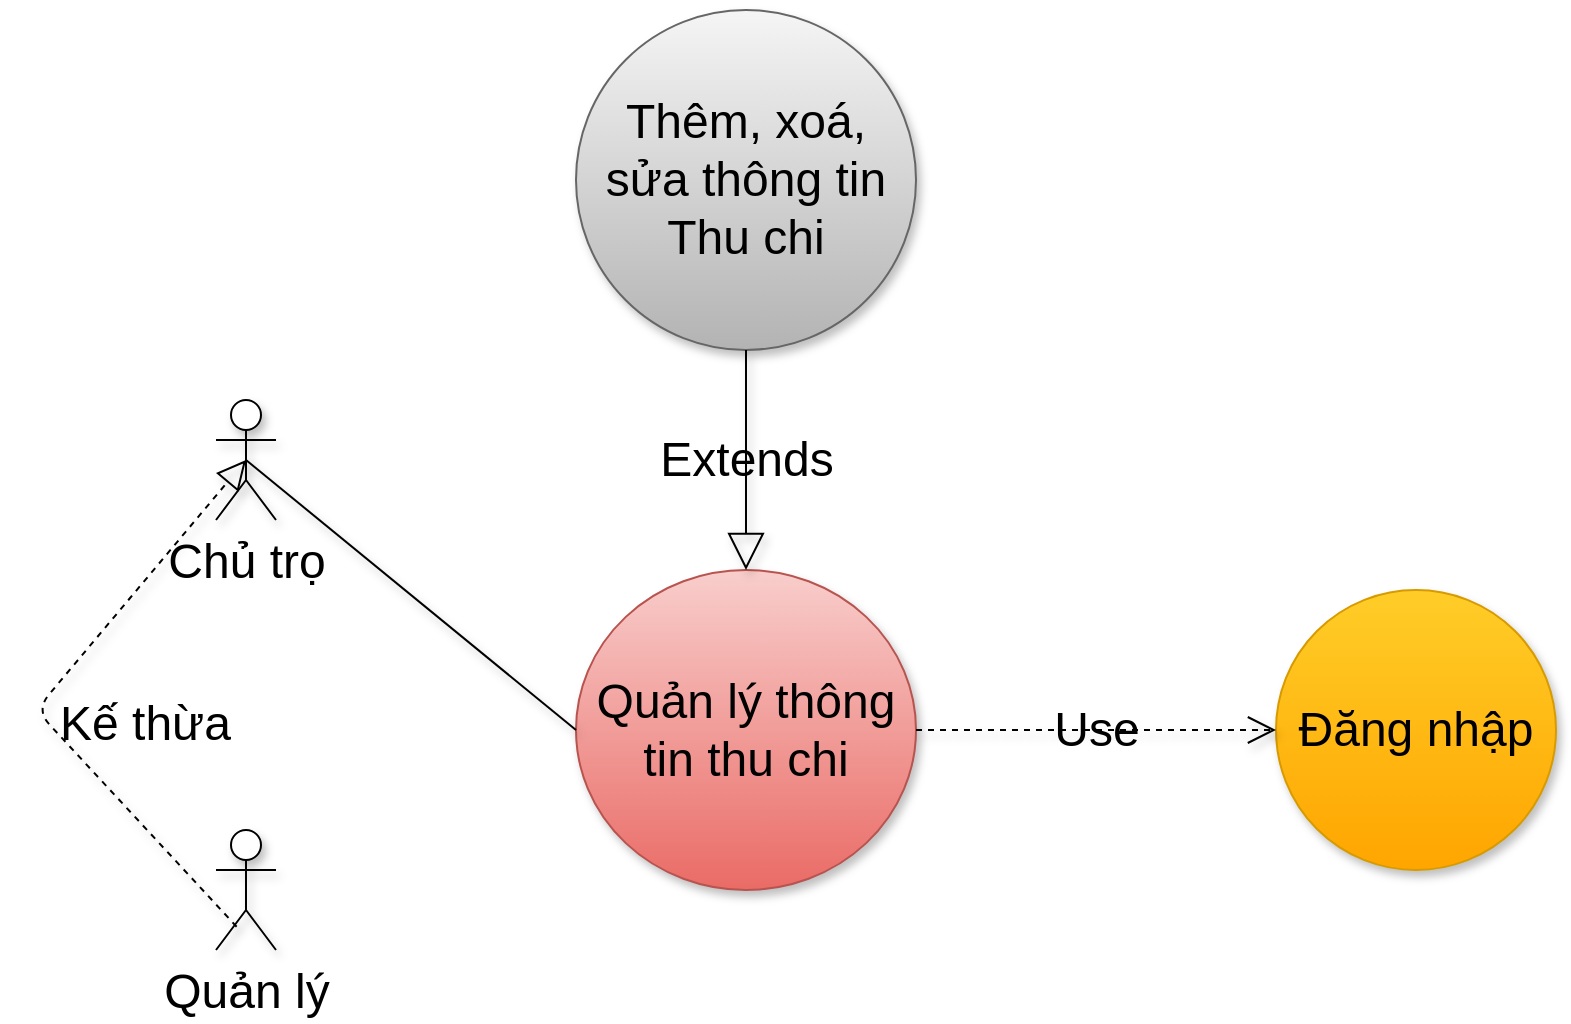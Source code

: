 <mxfile version="12.2.2" type="device" pages="3"><diagram id="cehgVr0XzPtHVnuwH-mx" name="UseCase"><mxGraphModel dx="1280" dy="1353" grid="1" gridSize="10" guides="1" tooltips="1" connect="1" arrows="1" fold="1" page="1" pageScale="1" pageWidth="1600" pageHeight="900" math="0" shadow="0"><root><mxCell id="0"/><mxCell id="1" parent="0"/><mxCell id="4nimkdZU385xaYqT_mWe-1" value="Chủ trọ" style="shape=umlActor;verticalLabelPosition=bottom;labelBackgroundColor=none;verticalAlign=top;html=1;fontSize=24;shadow=1;" vertex="1" parent="1"><mxGeometry x="170" y="245" width="30" height="60" as="geometry"/></mxCell><mxCell id="4nimkdZU385xaYqT_mWe-2" value="Quản lý" style="shape=umlActor;verticalLabelPosition=bottom;labelBackgroundColor=none;verticalAlign=top;html=1;fontSize=24;shadow=1;" vertex="1" parent="1"><mxGeometry x="170" y="460" width="30" height="60" as="geometry"/></mxCell><mxCell id="4nimkdZU385xaYqT_mWe-3" value="Quản lý thông tin thu chi" style="ellipse;whiteSpace=wrap;html=1;fillColor=#f8cecc;gradientColor=#ea6b66;fontSize=24;strokeColor=#b85450;labelBackgroundColor=none;shadow=1;" vertex="1" parent="1"><mxGeometry x="350" y="330" width="170" height="160" as="geometry"/></mxCell><mxCell id="4nimkdZU385xaYqT_mWe-4" value="Thêm, xoá, sửa thông tin Thu chi" style="ellipse;whiteSpace=wrap;html=1;fillColor=#f5f5f5;gradientColor=#b3b3b3;fontSize=24;strokeColor=#666666;labelBackgroundColor=none;shadow=1;" vertex="1" parent="1"><mxGeometry x="350" y="50" width="170" height="170" as="geometry"/></mxCell><mxCell id="4nimkdZU385xaYqT_mWe-5" value="Đăng nhập" style="ellipse;whiteSpace=wrap;html=1;fillColor=#ffcd28;gradientColor=#ffa500;fontSize=24;strokeColor=#d79b00;labelBackgroundColor=none;shadow=1;" vertex="1" parent="1"><mxGeometry x="700" y="340" width="140" height="140" as="geometry"/></mxCell><mxCell id="4nimkdZU385xaYqT_mWe-6" value="" style="endArrow=block;dashed=1;endFill=0;endSize=12;html=1;fontSize=16;exitX=0.344;exitY=0.806;exitDx=0;exitDy=0;exitPerimeter=0;entryX=0.5;entryY=0.5;entryDx=0;entryDy=0;entryPerimeter=0;labelBackgroundColor=none;shadow=1;" edge="1" parent="1" source="4nimkdZU385xaYqT_mWe-2" target="4nimkdZU385xaYqT_mWe-1"><mxGeometry width="160" relative="1" as="geometry"><mxPoint x="160" y="520" as="sourcePoint"/><mxPoint x="320" y="520" as="targetPoint"/><Array as="points"><mxPoint x="80" y="400"/></Array></mxGeometry></mxCell><mxCell id="4nimkdZU385xaYqT_mWe-7" value="Kế thừa" style="text;html=1;resizable=0;points=[];autosize=1;align=left;verticalAlign=top;spacingTop=-4;fontSize=24;labelBackgroundColor=none;shadow=1;" vertex="1" parent="1"><mxGeometry x="90" y="390" width="70" height="20" as="geometry"/></mxCell><mxCell id="4nimkdZU385xaYqT_mWe-8" value="" style="endArrow=none;html=1;fontSize=24;entryX=0;entryY=0.5;entryDx=0;entryDy=0;exitX=0.5;exitY=0.5;exitDx=0;exitDy=0;exitPerimeter=0;labelBackgroundColor=none;shadow=1;" edge="1" parent="1" source="4nimkdZU385xaYqT_mWe-1" target="4nimkdZU385xaYqT_mWe-3"><mxGeometry width="50" height="50" relative="1" as="geometry"><mxPoint x="70" y="620" as="sourcePoint"/><mxPoint x="120" y="570" as="targetPoint"/></mxGeometry></mxCell><mxCell id="4nimkdZU385xaYqT_mWe-9" value="Use" style="endArrow=open;endSize=12;dashed=1;html=1;fontSize=24;exitX=1;exitY=0.5;exitDx=0;exitDy=0;entryX=0;entryY=0.5;entryDx=0;entryDy=0;labelBackgroundColor=none;shadow=1;" edge="1" parent="1" source="4nimkdZU385xaYqT_mWe-3" target="4nimkdZU385xaYqT_mWe-5"><mxGeometry width="160" relative="1" as="geometry"><mxPoint x="70" y="570" as="sourcePoint"/><mxPoint x="230" y="570" as="targetPoint"/></mxGeometry></mxCell><mxCell id="4nimkdZU385xaYqT_mWe-12" value="Extends" style="endArrow=block;endSize=16;endFill=0;html=1;fontSize=24;entryX=0.5;entryY=0;entryDx=0;entryDy=0;labelBackgroundColor=none;shadow=1;" edge="1" parent="1" source="4nimkdZU385xaYqT_mWe-4" target="4nimkdZU385xaYqT_mWe-3"><mxGeometry width="160" relative="1" as="geometry"><mxPoint x="540" y="274" as="sourcePoint"/><mxPoint x="700" y="274" as="targetPoint"/></mxGeometry></mxCell></root></mxGraphModel></diagram><diagram id="QrwwOCXv0wDFK9cQej_e" name="Activity"><mxGraphModel dx="1463" dy="1546" grid="1" gridSize="10" guides="1" tooltips="1" connect="1" arrows="1" fold="1" page="1" pageScale="1" pageWidth="1600" pageHeight="900" math="0" shadow="1"><root><mxCell id="2HQ0ZWuDPTnsXgIh7B0B-0"/><mxCell id="2HQ0ZWuDPTnsXgIh7B0B-1" parent="2HQ0ZWuDPTnsXgIh7B0B-0"/><mxCell id="z-VDMKdnZSPvnOPGT1uf-0" value="" style="swimlane;html=1;childLayout=stackLayout;resizeParent=1;resizeParentMax=0;startSize=20;dashed=1;dashPattern=1 1;" vertex="1" parent="2HQ0ZWuDPTnsXgIh7B0B-1"><mxGeometry x="180" y="460" width="1180" height="1510" as="geometry"/></mxCell><mxCell id="z-VDMKdnZSPvnOPGT1uf-1" value="Chủ trọ / Quản lý" style="swimlane;html=1;startSize=20;dashed=1;dashPattern=1 1;" vertex="1" parent="z-VDMKdnZSPvnOPGT1uf-0"><mxGeometry y="20" width="330" height="1490" as="geometry"/></mxCell><mxCell id="z-VDMKdnZSPvnOPGT1uf-2" value="" style="ellipse;html=1;shape=startState;fillColor=#000000;strokeColor=#ff0000;" vertex="1" parent="z-VDMKdnZSPvnOPGT1uf-1"><mxGeometry x="185" y="40" width="30" height="30" as="geometry"/></mxCell><mxCell id="z-VDMKdnZSPvnOPGT1uf-3" value="" style="edgeStyle=orthogonalEdgeStyle;html=1;verticalAlign=bottom;endArrow=open;endSize=8;strokeColor=#ff0000;entryX=0.5;entryY=0;entryDx=0;entryDy=0;" edge="1" parent="z-VDMKdnZSPvnOPGT1uf-1" source="z-VDMKdnZSPvnOPGT1uf-2" target="z-VDMKdnZSPvnOPGT1uf-4"><mxGeometry relative="1" as="geometry"><mxPoint x="160" y="130" as="targetPoint"/></mxGeometry></mxCell><mxCell id="z-VDMKdnZSPvnOPGT1uf-4" value="Chọn chức năng Quản lý thông tin Thu chi" style="rounded=1;whiteSpace=wrap;html=1;arcSize=40;fontColor=#000000;fillColor=#ffffc0;strokeColor=#ff0000;fontSize=20;" vertex="1" parent="z-VDMKdnZSPvnOPGT1uf-1"><mxGeometry x="100" y="150" width="200" height="100" as="geometry"/></mxCell><mxCell id="z-VDMKdnZSPvnOPGT1uf-5" value="Chọn chứa năng thêm / xoá / sửa khoản thu - chi" style="rounded=1;whiteSpace=wrap;html=1;arcSize=40;fontColor=#000000;fillColor=#ffffc0;strokeColor=#ff0000;fontSize=20;" vertex="1" parent="z-VDMKdnZSPvnOPGT1uf-1"><mxGeometry x="100" y="290.0" width="200" height="100" as="geometry"/></mxCell><mxCell id="z-VDMKdnZSPvnOPGT1uf-6" value="Nhập thông tin và nhấn Lưu" style="rounded=1;whiteSpace=wrap;html=1;arcSize=40;fontColor=#000000;fillColor=#ffffc0;strokeColor=#ff0000;fontSize=20;" vertex="1" parent="z-VDMKdnZSPvnOPGT1uf-1"><mxGeometry x="100" y="519" width="200" height="100" as="geometry"/></mxCell><mxCell id="z-VDMKdnZSPvnOPGT1uf-7" value="" style="ellipse;html=1;shape=endState;fillColor=#000000;strokeColor=#ff0000;dashed=1;dashPattern=1 1;" vertex="1" parent="z-VDMKdnZSPvnOPGT1uf-1"><mxGeometry x="135" y="1232.5" width="30" height="30" as="geometry"/></mxCell><mxCell id="z-VDMKdnZSPvnOPGT1uf-8" value="Phần mềm" style="swimlane;html=1;startSize=20;dashed=1;dashPattern=1 1;" vertex="1" parent="z-VDMKdnZSPvnOPGT1uf-0"><mxGeometry x="330" y="20" width="360" height="1490" as="geometry"/></mxCell><mxCell id="z-VDMKdnZSPvnOPGT1uf-9" value="Yêu cầu thông tin" style="rounded=1;whiteSpace=wrap;html=1;arcSize=40;fontColor=#000000;fillColor=#ffffc0;strokeColor=#ff0000;fontSize=20;" vertex="1" parent="z-VDMKdnZSPvnOPGT1uf-8"><mxGeometry x="120" y="150" width="200" height="100" as="geometry"/></mxCell><mxCell id="z-VDMKdnZSPvnOPGT1uf-10" value="Tiếp nhận và xử lý, hiển thị thông tin" style="rounded=1;whiteSpace=wrap;html=1;arcSize=40;fontColor=#000000;fillColor=#ffffc0;strokeColor=#ff0000;fontSize=20;" vertex="1" parent="z-VDMKdnZSPvnOPGT1uf-8"><mxGeometry x="120" y="290.0" width="200" height="100" as="geometry"/></mxCell><mxCell id="z-VDMKdnZSPvnOPGT1uf-11" value="Hiển thị form thông tin chi tiết của khoản thu chi" style="rounded=1;whiteSpace=wrap;html=1;arcSize=40;fontColor=#000000;fillColor=#ffffc0;strokeColor=#ff0000;fontSize=20;" vertex="1" parent="z-VDMKdnZSPvnOPGT1uf-8"><mxGeometry x="120" y="420" width="200" height="100" as="geometry"/></mxCell><mxCell id="z-VDMKdnZSPvnOPGT1uf-12" value="Yêu cầu lưu thông tin" style="rounded=1;whiteSpace=wrap;html=1;arcSize=40;fontColor=#000000;fillColor=#ffffc0;strokeColor=#ff0000;fontSize=20;" vertex="1" parent="z-VDMKdnZSPvnOPGT1uf-8"><mxGeometry x="120" y="660.0" width="200" height="100" as="geometry"/></mxCell><mxCell id="z-VDMKdnZSPvnOPGT1uf-13" value="Yêu cầu xuất lại thông tin (vì có thay đổi)" style="rounded=1;whiteSpace=wrap;html=1;arcSize=40;fontColor=#000000;fillColor=#ffffc0;strokeColor=#ff0000;dashed=1;dashPattern=1 1;fontSize=20;" vertex="1" parent="z-VDMKdnZSPvnOPGT1uf-8"><mxGeometry x="120" y="1009" width="200" height="100" as="geometry"/></mxCell><mxCell id="z-VDMKdnZSPvnOPGT1uf-14" value="Xử lý và hiển thị thông tin, thông báo lưu thành công" style="rounded=1;whiteSpace=wrap;html=1;arcSize=40;fontColor=#000000;fillColor=#ffffc0;strokeColor=#ff0000;dashed=1;dashPattern=1 1;fontSize=20;" vertex="1" parent="z-VDMKdnZSPvnOPGT1uf-8"><mxGeometry x="120" y="1193.0" width="200" height="100" as="geometry"/></mxCell><mxCell id="z-VDMKdnZSPvnOPGT1uf-15" value="Thông báo lưu thất bại" style="rounded=1;whiteSpace=wrap;html=1;arcSize=40;fontColor=#000000;fillColor=#ffffc0;strokeColor=#ff0000;dashed=1;dashPattern=1 1;fontSize=20;" vertex="1" parent="z-VDMKdnZSPvnOPGT1uf-8"><mxGeometry x="120" y="1340" width="200" height="100" as="geometry"/></mxCell><mxCell id="z-VDMKdnZSPvnOPGT1uf-16" value="Hệ thống" style="swimlane;html=1;startSize=20;dashed=1;dashPattern=1 1;" vertex="1" parent="z-VDMKdnZSPvnOPGT1uf-0"><mxGeometry x="690" y="20" width="490" height="1490" as="geometry"/></mxCell><mxCell id="z-VDMKdnZSPvnOPGT1uf-17" value="Lấy thông tin từ CSDL" style="rounded=1;whiteSpace=wrap;html=1;arcSize=40;fontColor=#000000;fillColor=#ffffc0;strokeColor=#ff0000;fontSize=20;" vertex="1" parent="z-VDMKdnZSPvnOPGT1uf-16"><mxGeometry x="140" y="150" width="200" height="100" as="geometry"/></mxCell><mxCell id="z-VDMKdnZSPvnOPGT1uf-18" value="" style="edgeStyle=orthogonalEdgeStyle;html=1;verticalAlign=bottom;endArrow=open;endSize=8;strokeColor=#ff0000;entryX=0.5;entryY=0;entryDx=0;entryDy=0;" edge="1" parent="z-VDMKdnZSPvnOPGT1uf-16" source="z-VDMKdnZSPvnOPGT1uf-17" target="z-VDMKdnZSPvnOPGT1uf-19"><mxGeometry relative="1" as="geometry"><mxPoint x="200" y="230" as="targetPoint"/></mxGeometry></mxCell><mxCell id="z-VDMKdnZSPvnOPGT1uf-19" value="Trả về thông tin" style="rounded=1;whiteSpace=wrap;html=1;arcSize=40;fontColor=#000000;fillColor=#ffffc0;strokeColor=#ff0000;fontSize=20;" vertex="1" parent="z-VDMKdnZSPvnOPGT1uf-16"><mxGeometry x="140" y="290.0" width="200" height="100" as="geometry"/></mxCell><mxCell id="z-VDMKdnZSPvnOPGT1uf-20" value="Lưu thông tin vào CSDL" style="rounded=1;whiteSpace=wrap;html=1;arcSize=40;fontColor=#000000;fillColor=#ffffc0;strokeColor=#ff0000;dashed=1;dashPattern=1 1;fontSize=20;" vertex="1" parent="z-VDMKdnZSPvnOPGT1uf-16"><mxGeometry x="30" y="804.5" width="200" height="100" as="geometry"/></mxCell><mxCell id="z-VDMKdnZSPvnOPGT1uf-21" value="" style="edgeStyle=orthogonalEdgeStyle;html=1;verticalAlign=bottom;endArrow=open;endSize=8;strokeColor=#ff0000;entryX=0.5;entryY=0;entryDx=0;entryDy=0;" edge="1" parent="z-VDMKdnZSPvnOPGT1uf-16" source="z-VDMKdnZSPvnOPGT1uf-20" target="z-VDMKdnZSPvnOPGT1uf-22"><mxGeometry relative="1" as="geometry"><mxPoint x="100" y="949" as="targetPoint"/></mxGeometry></mxCell><mxCell id="z-VDMKdnZSPvnOPGT1uf-22" value="Thông báo lưu thành công" style="rounded=1;whiteSpace=wrap;html=1;arcSize=40;fontColor=#000000;fillColor=#ffffc0;strokeColor=#ff0000;dashed=1;dashPattern=1 1;fontSize=20;" vertex="1" parent="z-VDMKdnZSPvnOPGT1uf-16"><mxGeometry x="30" y="949" width="200" height="100" as="geometry"/></mxCell><mxCell id="z-VDMKdnZSPvnOPGT1uf-23" value="Lấy thông tin từ CSDL" style="rounded=1;whiteSpace=wrap;html=1;arcSize=40;fontColor=#000000;fillColor=#ffffc0;strokeColor=#ff0000;dashed=1;dashPattern=1 1;fontSize=20;" vertex="1" parent="z-VDMKdnZSPvnOPGT1uf-16"><mxGeometry x="190" y="1052.5" width="200" height="100" as="geometry"/></mxCell><mxCell id="z-VDMKdnZSPvnOPGT1uf-24" value="" style="edgeStyle=orthogonalEdgeStyle;html=1;verticalAlign=bottom;endArrow=open;endSize=8;strokeColor=#ff0000;entryX=0.5;entryY=0;entryDx=0;entryDy=0;" edge="1" parent="z-VDMKdnZSPvnOPGT1uf-16" source="z-VDMKdnZSPvnOPGT1uf-23" target="z-VDMKdnZSPvnOPGT1uf-25"><mxGeometry relative="1" as="geometry"><mxPoint x="215" y="1159" as="targetPoint"/></mxGeometry></mxCell><mxCell id="z-VDMKdnZSPvnOPGT1uf-25" value="Trả về thông tin" style="rounded=1;whiteSpace=wrap;html=1;arcSize=40;fontColor=#000000;fillColor=#ffffc0;strokeColor=#ff0000;dashed=1;dashPattern=1 1;fontSize=20;" vertex="1" parent="z-VDMKdnZSPvnOPGT1uf-16"><mxGeometry x="190" y="1193" width="200" height="100" as="geometry"/></mxCell><mxCell id="z-VDMKdnZSPvnOPGT1uf-26" value="Kiểm tra hợp lệ &lt;br style=&quot;font-size: 20px;&quot;&gt;thông tin" style="rhombus;whiteSpace=wrap;html=1;fillColor=#ffffc0;strokeColor=#ff0000;dashed=1;dashPattern=1 1;fontSize=20;" vertex="1" parent="z-VDMKdnZSPvnOPGT1uf-16"><mxGeometry x="155" y="660" width="200" height="100" as="geometry"/></mxCell><mxCell id="z-VDMKdnZSPvnOPGT1uf-27" value="no" style="edgeStyle=orthogonalEdgeStyle;html=1;align=left;verticalAlign=bottom;endArrow=open;endSize=8;strokeColor=#ff0000;entryX=1;entryY=0.5;entryDx=0;entryDy=0;exitX=1;exitY=0.5;exitDx=0;exitDy=0;labelBackgroundColor=none;" edge="1" parent="z-VDMKdnZSPvnOPGT1uf-16" source="z-VDMKdnZSPvnOPGT1uf-26" target="z-VDMKdnZSPvnOPGT1uf-29"><mxGeometry x="-1" relative="1" as="geometry"><mxPoint x="370" y="1259" as="targetPoint"/><Array as="points"><mxPoint x="440" y="710"/><mxPoint x="440" y="1390"/></Array></mxGeometry></mxCell><mxCell id="z-VDMKdnZSPvnOPGT1uf-28" value="yes" style="edgeStyle=orthogonalEdgeStyle;html=1;align=left;verticalAlign=top;endArrow=open;endSize=8;strokeColor=#ff0000;entryX=0.5;entryY=0;entryDx=0;entryDy=0;labelBackgroundColor=none;" edge="1" parent="z-VDMKdnZSPvnOPGT1uf-16" source="z-VDMKdnZSPvnOPGT1uf-26" target="z-VDMKdnZSPvnOPGT1uf-20"><mxGeometry x="-1" relative="1" as="geometry"><mxPoint x="255" y="909" as="targetPoint"/></mxGeometry></mxCell><mxCell id="z-VDMKdnZSPvnOPGT1uf-29" value="Thông báo thông tin không hợp lệ" style="rounded=1;whiteSpace=wrap;html=1;arcSize=40;fontColor=#000000;fillColor=#ffffc0;strokeColor=#ff0000;dashed=1;dashPattern=1 1;fontSize=20;" vertex="1" parent="z-VDMKdnZSPvnOPGT1uf-16"><mxGeometry x="155" y="1340" width="200" height="100" as="geometry"/></mxCell><mxCell id="z-VDMKdnZSPvnOPGT1uf-30" value="" style="edgeStyle=orthogonalEdgeStyle;html=1;verticalAlign=bottom;endArrow=open;endSize=8;strokeColor=#ff0000;entryX=0;entryY=0.5;entryDx=0;entryDy=0;" edge="1" parent="z-VDMKdnZSPvnOPGT1uf-0" source="z-VDMKdnZSPvnOPGT1uf-4" target="z-VDMKdnZSPvnOPGT1uf-9"><mxGeometry relative="1" as="geometry"><mxPoint x="450" y="190" as="targetPoint"/></mxGeometry></mxCell><mxCell id="z-VDMKdnZSPvnOPGT1uf-31" value="" style="edgeStyle=orthogonalEdgeStyle;html=1;verticalAlign=bottom;endArrow=open;endSize=8;strokeColor=#ff0000;entryX=0;entryY=0.5;entryDx=0;entryDy=0;" edge="1" parent="z-VDMKdnZSPvnOPGT1uf-0" source="z-VDMKdnZSPvnOPGT1uf-9" target="z-VDMKdnZSPvnOPGT1uf-17"><mxGeometry relative="1" as="geometry"><mxPoint x="510" y="260" as="targetPoint"/></mxGeometry></mxCell><mxCell id="z-VDMKdnZSPvnOPGT1uf-32" value="" style="edgeStyle=orthogonalEdgeStyle;html=1;verticalAlign=bottom;endArrow=open;endSize=8;strokeColor=#ff0000;entryX=1;entryY=0.5;entryDx=0;entryDy=0;" edge="1" parent="z-VDMKdnZSPvnOPGT1uf-0" source="z-VDMKdnZSPvnOPGT1uf-19" target="z-VDMKdnZSPvnOPGT1uf-10"><mxGeometry relative="1" as="geometry"><mxPoint x="890" y="350" as="targetPoint"/></mxGeometry></mxCell><mxCell id="z-VDMKdnZSPvnOPGT1uf-33" value="" style="edgeStyle=orthogonalEdgeStyle;html=1;verticalAlign=bottom;endArrow=open;endSize=8;strokeColor=#ff0000;entryX=1;entryY=0.5;entryDx=0;entryDy=0;" edge="1" parent="z-VDMKdnZSPvnOPGT1uf-0" source="z-VDMKdnZSPvnOPGT1uf-10" target="z-VDMKdnZSPvnOPGT1uf-5"><mxGeometry relative="1" as="geometry"><mxPoint x="510" y="416" as="targetPoint"/></mxGeometry></mxCell><mxCell id="z-VDMKdnZSPvnOPGT1uf-34" value="" style="edgeStyle=orthogonalEdgeStyle;html=1;verticalAlign=bottom;endArrow=open;endSize=8;strokeColor=#ff0000;entryX=0;entryY=0.5;entryDx=0;entryDy=0;" edge="1" parent="z-VDMKdnZSPvnOPGT1uf-0" source="z-VDMKdnZSPvnOPGT1uf-5" target="z-VDMKdnZSPvnOPGT1uf-11"><mxGeometry relative="1" as="geometry"><mxPoint x="160" y="480" as="targetPoint"/><Array as="points"><mxPoint x="160" y="490"/></Array></mxGeometry></mxCell><mxCell id="z-VDMKdnZSPvnOPGT1uf-35" value="" style="edgeStyle=orthogonalEdgeStyle;html=1;verticalAlign=bottom;endArrow=open;endSize=8;strokeColor=#ff0000;entryX=1;entryY=0.5;entryDx=0;entryDy=0;exitX=0.5;exitY=1;exitDx=0;exitDy=0;" edge="1" parent="z-VDMKdnZSPvnOPGT1uf-0" source="z-VDMKdnZSPvnOPGT1uf-11" target="z-VDMKdnZSPvnOPGT1uf-6"><mxGeometry relative="1" as="geometry"><mxPoint x="510" y="609" as="targetPoint"/><mxPoint x="509.5" y="549" as="sourcePoint"/><Array as="points"><mxPoint x="550" y="589"/></Array></mxGeometry></mxCell><mxCell id="z-VDMKdnZSPvnOPGT1uf-36" value="" style="edgeStyle=orthogonalEdgeStyle;html=1;verticalAlign=bottom;endArrow=open;endSize=8;strokeColor=#ff0000;exitX=0.5;exitY=1;exitDx=0;exitDy=0;entryX=0;entryY=0.5;entryDx=0;entryDy=0;" edge="1" parent="z-VDMKdnZSPvnOPGT1uf-0" source="z-VDMKdnZSPvnOPGT1uf-6" target="z-VDMKdnZSPvnOPGT1uf-12"><mxGeometry relative="1" as="geometry"><mxPoint x="460" y="719" as="targetPoint"/><Array as="points"><mxPoint x="200" y="719"/></Array></mxGeometry></mxCell><mxCell id="z-VDMKdnZSPvnOPGT1uf-37" value="" style="edgeStyle=orthogonalEdgeStyle;html=1;verticalAlign=bottom;endArrow=open;endSize=8;strokeColor=#ff0000;" edge="1" parent="z-VDMKdnZSPvnOPGT1uf-0" source="z-VDMKdnZSPvnOPGT1uf-12" target="z-VDMKdnZSPvnOPGT1uf-26"><mxGeometry relative="1" as="geometry"><mxPoint x="850" y="699" as="targetPoint"/></mxGeometry></mxCell><mxCell id="z-VDMKdnZSPvnOPGT1uf-38" value="" style="edgeStyle=orthogonalEdgeStyle;html=1;verticalAlign=bottom;endArrow=open;endSize=8;strokeColor=#ff0000;entryX=0.5;entryY=0;entryDx=0;entryDy=0;exitX=0;exitY=0.5;exitDx=0;exitDy=0;" edge="1" parent="z-VDMKdnZSPvnOPGT1uf-0" source="z-VDMKdnZSPvnOPGT1uf-22" target="z-VDMKdnZSPvnOPGT1uf-13"><mxGeometry relative="1" as="geometry"><mxPoint x="780" y="1069" as="targetPoint"/><Array as="points"><mxPoint x="550" y="1019"/></Array></mxGeometry></mxCell><mxCell id="z-VDMKdnZSPvnOPGT1uf-39" value="" style="edgeStyle=orthogonalEdgeStyle;html=1;verticalAlign=bottom;endArrow=open;endSize=8;strokeColor=#ff0000;entryX=0;entryY=0.75;entryDx=0;entryDy=0;" edge="1" parent="z-VDMKdnZSPvnOPGT1uf-0" source="z-VDMKdnZSPvnOPGT1uf-13" target="z-VDMKdnZSPvnOPGT1uf-23"><mxGeometry relative="1" as="geometry"><mxPoint x="510" y="1129" as="targetPoint"/><Array as="points"><mxPoint x="510" y="1109"/></Array></mxGeometry></mxCell><mxCell id="z-VDMKdnZSPvnOPGT1uf-40" value="" style="edgeStyle=orthogonalEdgeStyle;html=1;verticalAlign=bottom;endArrow=open;endSize=8;strokeColor=#ff0000;entryX=0.5;entryY=0;entryDx=0;entryDy=0;" edge="1" parent="z-VDMKdnZSPvnOPGT1uf-0" source="z-VDMKdnZSPvnOPGT1uf-14" target="z-VDMKdnZSPvnOPGT1uf-7"><mxGeometry relative="1" as="geometry"><mxPoint x="90" y="1169" as="targetPoint"/><Array as="points"><mxPoint x="460" y="1253"/><mxPoint x="460" y="1253"/></Array></mxGeometry></mxCell><mxCell id="z-VDMKdnZSPvnOPGT1uf-41" value="" style="edgeStyle=orthogonalEdgeStyle;html=1;verticalAlign=bottom;endArrow=open;endSize=8;strokeColor=#ff0000;entryX=1;entryY=0.5;entryDx=0;entryDy=0;" edge="1" parent="z-VDMKdnZSPvnOPGT1uf-0" source="z-VDMKdnZSPvnOPGT1uf-25" target="z-VDMKdnZSPvnOPGT1uf-14"><mxGeometry relative="1" as="geometry"><mxPoint x="905" y="1279" as="targetPoint"/></mxGeometry></mxCell><mxCell id="z-VDMKdnZSPvnOPGT1uf-42" value="" style="edgeStyle=orthogonalEdgeStyle;html=1;verticalAlign=bottom;endArrow=open;endSize=8;strokeColor=#ff0000;entryX=0.5;entryY=1;entryDx=0;entryDy=0;" edge="1" parent="z-VDMKdnZSPvnOPGT1uf-0" source="z-VDMKdnZSPvnOPGT1uf-15" target="z-VDMKdnZSPvnOPGT1uf-7"><mxGeometry relative="1" as="geometry"><mxPoint x="510" y="1389" as="targetPoint"/></mxGeometry></mxCell><mxCell id="z-VDMKdnZSPvnOPGT1uf-43" value="" style="edgeStyle=orthogonalEdgeStyle;html=1;verticalAlign=bottom;endArrow=open;endSize=8;strokeColor=#ff0000;entryX=1;entryY=0.5;entryDx=0;entryDy=0;" edge="1" parent="z-VDMKdnZSPvnOPGT1uf-0" source="z-VDMKdnZSPvnOPGT1uf-29" target="z-VDMKdnZSPvnOPGT1uf-15"><mxGeometry relative="1" as="geometry"><mxPoint x="905" y="1379" as="targetPoint"/></mxGeometry></mxCell></root></mxGraphModel></diagram><diagram id="CgmgAXhFtKRo8Zufr0wr" name="Sequence"><mxGraphModel dx="1463" dy="1546" grid="1" gridSize="10" guides="1" tooltips="1" connect="1" arrows="1" fold="1" page="1" pageScale="1" pageWidth="1600" pageHeight="900" math="0" shadow="1"><root><mxCell id="LsMYTZJTz3xmyB10m-lD-0"/><mxCell id="LsMYTZJTz3xmyB10m-lD-1" parent="LsMYTZJTz3xmyB10m-lD-0"/><mxCell id="c5wehWQVaseDDSXFCfN3-0" value="" style="endArrow=none;dashed=1;html=1;fontSize=24;labelBackgroundColor=none;" edge="1" parent="LsMYTZJTz3xmyB10m-lD-1"><mxGeometry width="50" height="50" relative="1" as="geometry"><mxPoint x="380.5" y="1580" as="sourcePoint"/><mxPoint x="1580.5" y="1580" as="targetPoint"/></mxGeometry></mxCell><mxCell id="c5wehWQVaseDDSXFCfN3-1" value="ALT" style="shape=umlFrame;whiteSpace=wrap;html=1;fillColor=#f5f5f5;gradientColor=#b3b3b3;fontSize=24;strokeColor=#666666;labelBackgroundColor=none;" vertex="1" parent="LsMYTZJTz3xmyB10m-lD-1"><mxGeometry x="433" y="1109" width="1095" height="801" as="geometry"/></mxCell><mxCell id="c5wehWQVaseDDSXFCfN3-2" value="Chủ trọ / Quản lý" style="shape=umlLifeline;perimeter=lifelinePerimeter;whiteSpace=wrap;html=1;container=1;collapsible=0;recursiveResize=0;outlineConnect=0;fillColor=#f5f5f5;gradientColor=#b3b3b3;fontSize=24;strokeColor=#666666;labelBackgroundColor=none;" vertex="1" parent="LsMYTZJTz3xmyB10m-lD-1"><mxGeometry x="460" y="80" width="210" height="1900" as="geometry"/></mxCell><mxCell id="c5wehWQVaseDDSXFCfN3-3" value="Nhập thông tin và nhấn lưu" style="html=1;verticalAlign=bottom;endArrow=block;fontSize=24;labelBackgroundColor=none;" edge="1" parent="c5wehWQVaseDDSXFCfN3-2"><mxGeometry width="80" relative="1" as="geometry"><mxPoint x="102.5" y="819" as="sourcePoint"/><mxPoint x="477" y="819.0" as="targetPoint"/></mxGeometry></mxCell><mxCell id="c5wehWQVaseDDSXFCfN3-4" value="" style="html=1;points=[];perimeter=orthogonalPerimeter;fillColor=#f5f5f5;gradientColor=#b3b3b3;fontSize=24;strokeColor=#666666;labelBackgroundColor=none;" vertex="1" parent="c5wehWQVaseDDSXFCfN3-2"><mxGeometry x="102.5" y="582" width="10" height="237" as="geometry"/></mxCell><mxCell id="c5wehWQVaseDDSXFCfN3-5" value="" style="html=1;points=[];perimeter=orthogonalPerimeter;fillColor=#f5f5f5;gradientColor=#b3b3b3;fontSize=24;strokeColor=#666666;labelBackgroundColor=none;" vertex="1" parent="c5wehWQVaseDDSXFCfN3-2"><mxGeometry x="100" y="200" width="10" height="260" as="geometry"/></mxCell><mxCell id="c5wehWQVaseDDSXFCfN3-6" value="" style="html=1;points=[];perimeter=orthogonalPerimeter;fillColor=#f5f5f5;gradientColor=#b3b3b3;fontSize=24;strokeColor=#666666;labelBackgroundColor=none;" vertex="1" parent="c5wehWQVaseDDSXFCfN3-2"><mxGeometry x="112.5" y="1720" width="10" height="40" as="geometry"/></mxCell><mxCell id="c5wehWQVaseDDSXFCfN3-7" value="Chọn chức năng &lt;br&gt;thêm - xoá - sửa &lt;br&gt;thông tin khoản thu chi" style="html=1;verticalAlign=bottom;endArrow=block;fontSize=24;fillColor=#647687;strokeColor=#314354;labelBackgroundColor=none;" edge="1" parent="c5wehWQVaseDDSXFCfN3-2"><mxGeometry x="0.015" y="11" width="80" relative="1" as="geometry"><mxPoint x="102.5" y="580" as="sourcePoint"/><mxPoint x="477" y="580" as="targetPoint"/><mxPoint as="offset"/></mxGeometry></mxCell><mxCell id="c5wehWQVaseDDSXFCfN3-8" value="Chọn chức năng quản lý thu chi" style="html=1;verticalAlign=bottom;endArrow=block;fontSize=24;labelBackgroundColor=none;" edge="1" parent="c5wehWQVaseDDSXFCfN3-2" target="c5wehWQVaseDDSXFCfN3-10"><mxGeometry width="80" relative="1" as="geometry"><mxPoint x="100" y="200" as="sourcePoint"/><mxPoint x="180" y="200" as="targetPoint"/></mxGeometry></mxCell><mxCell id="c5wehWQVaseDDSXFCfN3-9" value="" style="html=1;points=[];perimeter=orthogonalPerimeter;fillColor=#f5f5f5;gradientColor=#b3b3b3;fontSize=24;strokeColor=#666666;labelBackgroundColor=none;" vertex="1" parent="c5wehWQVaseDDSXFCfN3-2"><mxGeometry x="100" y="1448" width="10" height="40" as="geometry"/></mxCell><mxCell id="c5wehWQVaseDDSXFCfN3-10" value="Phần mềm" style="shape=umlLifeline;perimeter=lifelinePerimeter;whiteSpace=wrap;html=1;container=1;collapsible=0;recursiveResize=0;outlineConnect=0;fillColor=#f5f5f5;gradientColor=#b3b3b3;fontSize=24;strokeColor=#666666;labelBackgroundColor=none;" vertex="1" parent="LsMYTZJTz3xmyB10m-lD-1"><mxGeometry x="830" y="80" width="210" height="1900" as="geometry"/></mxCell><mxCell id="c5wehWQVaseDDSXFCfN3-11" value="" style="html=1;points=[];perimeter=orthogonalPerimeter;fillColor=#f5f5f5;gradientColor=#b3b3b3;fontSize=24;strokeColor=#666666;labelBackgroundColor=none;" vertex="1" parent="c5wehWQVaseDDSXFCfN3-10"><mxGeometry x="102.5" y="582" width="10" height="100" as="geometry"/></mxCell><mxCell id="c5wehWQVaseDDSXFCfN3-12" value="" style="html=1;points=[];perimeter=orthogonalPerimeter;fillColor=#f5f5f5;gradientColor=#b3b3b3;fontSize=24;strokeColor=#666666;labelBackgroundColor=none;" vertex="1" parent="c5wehWQVaseDDSXFCfN3-10"><mxGeometry x="102.5" y="819" width="10" height="80" as="geometry"/></mxCell><mxCell id="c5wehWQVaseDDSXFCfN3-13" value="" style="html=1;points=[];perimeter=orthogonalPerimeter;fillColor=#f5f5f5;gradientColor=#b3b3b3;fontSize=24;strokeColor=#666666;labelBackgroundColor=none;" vertex="1" parent="c5wehWQVaseDDSXFCfN3-10"><mxGeometry x="104" y="1199" width="10" height="80" as="geometry"/></mxCell><mxCell id="c5wehWQVaseDDSXFCfN3-14" value="" style="html=1;points=[];perimeter=orthogonalPerimeter;fillColor=#f5f5f5;gradientColor=#b3b3b3;fontSize=24;strokeColor=#666666;labelBackgroundColor=none;" vertex="1" parent="c5wehWQVaseDDSXFCfN3-10"><mxGeometry x="115.5" y="1660" width="10" height="60" as="geometry"/></mxCell><mxCell id="c5wehWQVaseDDSXFCfN3-15" value="Yêu cầu lưu thông tin" style="html=1;verticalAlign=bottom;endArrow=block;fontSize=24;labelBackgroundColor=none;" edge="1" parent="c5wehWQVaseDDSXFCfN3-10"><mxGeometry width="80" relative="1" as="geometry"><mxPoint x="102.5" y="899" as="sourcePoint"/><mxPoint x="482" y="899.0" as="targetPoint"/></mxGeometry></mxCell><mxCell id="c5wehWQVaseDDSXFCfN3-16" value="Yêu cầu lấy thông tin tương ứng" style="html=1;verticalAlign=bottom;endArrow=block;fontSize=24;labelBackgroundColor=none;" edge="1" parent="c5wehWQVaseDDSXFCfN3-10" target="c5wehWQVaseDDSXFCfN3-20"><mxGeometry width="80" relative="1" as="geometry"><mxPoint x="110" y="280" as="sourcePoint"/><mxPoint x="190" y="280" as="targetPoint"/></mxGeometry></mxCell><mxCell id="c5wehWQVaseDDSXFCfN3-17" value="Hiển thị thông tin tương ứng" style="html=1;verticalAlign=bottom;endArrow=open;dashed=1;endSize=8;fontSize=24;labelBackgroundColor=none;" edge="1" parent="c5wehWQVaseDDSXFCfN3-10" target="c5wehWQVaseDDSXFCfN3-2"><mxGeometry relative="1" as="geometry"><mxPoint x="100" y="460" as="sourcePoint"/><mxPoint x="20" y="460" as="targetPoint"/></mxGeometry></mxCell><mxCell id="c5wehWQVaseDDSXFCfN3-18" value="" style="html=1;points=[];perimeter=orthogonalPerimeter;fillColor=#f5f5f5;gradientColor=#b3b3b3;fontSize=24;strokeColor=#666666;labelBackgroundColor=none;" vertex="1" parent="c5wehWQVaseDDSXFCfN3-10"><mxGeometry x="98" y="250" width="10" height="190" as="geometry"/></mxCell><mxCell id="c5wehWQVaseDDSXFCfN3-19" value="" style="html=1;points=[];perimeter=orthogonalPerimeter;fillColor=#f5f5f5;gradientColor=#b3b3b3;fontSize=24;strokeColor=#666666;labelBackgroundColor=none;" vertex="1" parent="c5wehWQVaseDDSXFCfN3-10"><mxGeometry x="102.5" y="1389" width="10" height="40" as="geometry"/></mxCell><mxCell id="c5wehWQVaseDDSXFCfN3-20" value="Hệ thống" style="shape=umlLifeline;perimeter=lifelinePerimeter;whiteSpace=wrap;html=1;container=1;collapsible=0;recursiveResize=0;outlineConnect=0;fillColor=#f5f5f5;gradientColor=#b3b3b3;fontSize=24;strokeColor=#666666;labelBackgroundColor=none;" vertex="1" parent="LsMYTZJTz3xmyB10m-lD-1"><mxGeometry x="1205" y="80" width="210" height="1900" as="geometry"/></mxCell><mxCell id="c5wehWQVaseDDSXFCfN3-21" value="Thông báo lưu thành công" style="html=1;verticalAlign=bottom;endArrow=open;dashed=1;endSize=8;fontSize=24;labelBackgroundColor=none;" edge="1" parent="c5wehWQVaseDDSXFCfN3-20"><mxGeometry relative="1" as="geometry"><mxPoint x="112.5" y="1189" as="sourcePoint"/><mxPoint x="-269.857" y="1189.0" as="targetPoint"/></mxGeometry></mxCell><mxCell id="c5wehWQVaseDDSXFCfN3-22" value="&lt;span style=&quot;color: rgba(0 , 0 , 0 , 0) ; font-family: &amp;quot;helvetica&amp;quot; , &amp;quot;arial&amp;quot; , sans-serif ; font-size: 0px&quot;&gt;%3CmxGraphModel%3E%3Croot%3E%3CmxCell%20id%3D%220%22%2F%3E%3CmxCell%20id%3D%221%22%20parent%3D%220%22%2F%3E%3CmxCell%20id%3D%222%22%20value%3D%22Ch%E1%BB%A7%20tr%E1%BB%8D%22%20style%3D%22shape%3DumlActor%3BverticalLabelPosition%3Dbottom%3BlabelBackgroundColor%3D%23ffffff%3BverticalAlign%3Dtop%3Bhtml%3D1%3BfontSize%3D24%3B%22%20vertex%3D%221%22%20parent%3D%221%22%3E%3CmxGeometry%20x%3D%22250%22%20y%3D%22245%22%20width%3D%2230%22%20height%3D%2260%22%20as%3D%22geometry%22%2F%3E%3C%2FmxCell%3E%3CmxCell%20id%3D%223%22%20value%3D%22Qu%E1%BA%A3n%20l%C3%BD%22%20style%3D%22shape%3DumlActor%3BverticalLabelPosition%3Dbottom%3BlabelBackgroundColor%3D%23ffffff%3BverticalAlign%3Dtop%3Bhtml%3D1%3BfontSize%3D24%3B%22%20vertex%3D%221%22%20parent%3D%221%22%3E%3CmxGeometry%20x%3D%22250%22%20y%3D%22460%22%20width%3D%2230%22%20height%3D%2260%22%20as%3D%22geometry%22%2F%3E%3C%2FmxCell%3E%3CmxCell%20id%3D%224%22%20value%3D%22Qu%E1%BA%A3n%20l%C3%BD%20th%C3%B4ng%20tin%20Ph%C3%B2ng%22%20style%3D%22ellipse%3BwhiteSpace%3Dwrap%3Bhtml%3D1%3BfillColor%3D%23f8cecc%3BgradientColor%3D%23ea6b66%3BfontSize%3D24%3BstrokeColor%3D%23b85450%3B%22%20vertex%3D%221%22%20parent%3D%221%22%3E%3CmxGeometry%20x%3D%22430%22%20y%3D%22330%22%20width%3D%22140%22%20height%3D%22140%22%20as%3D%22geometry%22%2F%3E%3C%2FmxCell%3E%3CmxCell%20id%3D%225%22%20value%3D%22Th%C3%AAm%2C%20xo%C3%A1%2C%20s%E1%BB%ADa%20th%C3%B4ng%20tin%20ph%C3%B2ng%22%20style%3D%22ellipse%3BwhiteSpace%3Dwrap%3Bhtml%3D1%3BfillColor%3D%23f5f5f5%3BgradientColor%3D%23b3b3b3%3BfontSize%3D24%3BstrokeColor%3D%23666666%3B%22%20vertex%3D%221%22%20parent%3D%221%22%3E%3CmxGeometry%20x%3D%22415%22%20y%3D%2240%22%20width%3D%22170%22%20height%3D%22170%22%20as%3D%22geometry%22%2F%3E%3C%2FmxCell%3E%3CmxCell%20id%3D%226%22%20value%3D%22%C4%90%C4%83ng%20nh%E1%BA%ADp%22%20style%3D%22ellipse%3BwhiteSpace%3Dwrap%3Bhtml%3D1%3BfillColor%3D%23ffcd28%3BgradientColor%3D%23ffa500%3BfontSize%3D24%3BstrokeColor%3D%23d79b00%3B%22%20vertex%3D%221%22%20parent%3D%221%22%3E%3CmxGeometry%20x%3D%22800%22%20y%3D%22330%22%20width%3D%22140%22%20height%3D%22140%22%20as%3D%22geometry%22%2F%3E%3C%2FmxCell%3E%3CmxCell%20id%3D%227%22%20value%3D%22%22%20style%3D%22endArrow%3Dblock%3Bdashed%3D1%3BendFill%3D0%3BendSize%3D12%3Bhtml%3D1%3BfontSize%3D16%3BexitX%3D0.344%3BexitY%3D0.806%3BexitDx%3D0%3BexitDy%3D0%3BexitPerimeter%3D0%3BentryX%3D0.5%3BentryY%3D0.5%3BentryDx%3D0%3BentryDy%3D0%3BentryPerimeter%3D0%3B%22%20edge%3D%221%22%20source%3D%223%22%20target%3D%222%22%20parent%3D%221%22%3E%3CmxGeometry%20width%3D%22160%22%20relative%3D%221%22%20as%3D%22geometry%22%3E%3CmxPoint%20x%3D%22240%22%20y%3D%22520%22%20as%3D%22sourcePoint%22%2F%3E%3CmxPoint%20x%3D%22400%22%20y%3D%22520%22%20as%3D%22targetPoint%22%2F%3E%3CArray%20as%3D%22points%22%3E%3CmxPoint%20x%3D%22160%22%20y%3D%22400%22%2F%3E%3C%2FArray%3E%3C%2FmxGeometry%3E%3C%2FmxCell%3E%3CmxCell%20id%3D%228%22%20value%3D%22K%E1%BA%BF%20th%E1%BB%ABa%22%20style%3D%22text%3Bhtml%3D1%3Bresizable%3D0%3Bpoints%3D%5B%5D%3Bautosize%3D1%3Balign%3Dleft%3BverticalAlign%3Dtop%3BspacingTop%3D-4%3BfontSize%3D24%3B%22%20vertex%3D%221%22%20parent%3D%221%22%3E%3CmxGeometry%20x%3D%22170%22%20y%3D%22390%22%20width%3D%2270%22%20height%3D%2220%22%20as%3D%22geometry%22%2F%3E%3C%2FmxCell%3E%3CmxCell%20id%3D%229%22%20value%3D%22%22%20style%3D%22endArrow%3Dnone%3Bhtml%3D1%3BfontSize%3D24%3BentryX%3D0%3BentryY%3D0.5%3BentryDx%3D0%3BentryDy%3D0%3BexitX%3D0.5%3BexitY%3D0.5%3BexitDx%3D0%3BexitDy%3D0%3BexitPerimeter%3D0%3B%22%20edge%3D%221%22%20source%3D%222%22%20target%3D%224%22%20parent%3D%221%22%3E%3CmxGeometry%20width%3D%2250%22%20height%3D%2250%22%20relative%3D%221%22%20as%3D%22geometry%22%3E%3CmxPoint%20x%3D%22150%22%20y%3D%22620%22%20as%3D%22sourcePoint%22%2F%3E%3CmxPoint%20x%3D%22200%22%20y%3D%22570%22%20as%3D%22targetPoint%22%2F%3E%3C%2FmxGeometry%3E%3C%2FmxCell%3E%3CmxCell%20id%3D%2210%22%20value%3D%22Use%22%20style%3D%22endArrow%3Dopen%3BendSize%3D12%3Bdashed%3D1%3Bhtml%3D1%3BfontSize%3D24%3BexitX%3D1%3BexitY%3D0.5%3BexitDx%3D0%3BexitDy%3D0%3BentryX%3D0%3BentryY%3D0.5%3BentryDx%3D0%3BentryDy%3D0%3B%22%20edge%3D%221%22%20source%3D%224%22%20target%3D%226%22%20parent%3D%221%22%3E%3CmxGeometry%20width%3D%22160%22%20relative%3D%221%22%20as%3D%22geometry%22%3E%3CmxPoint%20x%3D%22150%22%20y%3D%22570%22%20as%3D%22sourcePoint%22%2F%3E%3CmxPoint%20x%3D%22310%22%20y%3D%22570%22%20as%3D%22targetPoint%22%2F%3E%3C%2FmxGeometry%3E%3C%2FmxCell%3E%3CmxCell%20id%3D%2211%22%20value%3D%22Th%C3%AAm%2C%20xo%C3%A1%2C%20s%E1%BB%ADa%20th%C3%B4ng%20tin%20khu%20(d%C3%A3y%20nh%C3%A0)%22%20style%3D%22ellipse%3BwhiteSpace%3Dwrap%3Bhtml%3D1%3BfillColor%3D%23f5f5f5%3BgradientColor%3D%23b3b3b3%3BfontSize%3D24%3BstrokeColor%3D%23666666%3B%22%20vertex%3D%221%22%20parent%3D%221%22%3E%3CmxGeometry%20x%3D%22415%22%20y%3D%22580%22%20width%3D%22170%22%20height%3D%22170%22%20as%3D%22geometry%22%2F%3E%3C%2FmxCell%3E%3CmxCell%20id%3D%2212%22%20value%3D%22Th%C3%AAm%2C%20xo%C3%A1%2C%20s%E1%BB%ADa%20th%C3%B4ng%20tin%20t%E1%BA%A7ng%22%20style%3D%22ellipse%3BwhiteSpace%3Dwrap%3Bhtml%3D1%3BfillColor%3D%23f5f5f5%3BgradientColor%3D%23b3b3b3%3BfontSize%3D24%3BstrokeColor%3D%23666666%3B%22%20vertex%3D%221%22%20parent%3D%221%22%3E%3CmxGeometry%20x%3D%22670%22%20y%3D%22540%22%20width%3D%22170%22%20height%3D%22170%22%20as%3D%22geometry%22%2F%3E%3C%2FmxCell%3E%3CmxCell%20id%3D%2213%22%20value%3D%22Extends%22%20style%3D%22endArrow%3Dblock%3BendSize%3D16%3BendFill%3D0%3Bhtml%3D1%3BfontSize%3D24%3BentryX%3D0.5%3BentryY%3D0%3BentryDx%3D0%3BentryDy%3D0%3B%22%20edge%3D%221%22%20source%3D%225%22%20target%3D%224%22%20parent%3D%221%22%3E%3CmxGeometry%20width%3D%22160%22%20relative%3D%221%22%20as%3D%22geometry%22%3E%3CmxPoint%20x%3D%22620%22%20y%3D%22274%22%20as%3D%22sourcePoint%22%2F%3E%3CmxPoint%20x%3D%22780%22%20y%3D%22274%22%20as%3D%22targetPoint%22%2F%3E%3C%2FmxGeometry%3E%3C%2FmxCell%3E%3CmxCell%20id%3D%2214%22%20value%3D%22Extends%22%20style%3D%22endArrow%3Dblock%3BendSize%3D16%3BendFill%3D0%3Bhtml%3D1%3BfontSize%3D24%3BentryX%3D1%3BentryY%3D1%3BentryDx%3D0%3BentryDy%3D0%3BexitX%3D0.5%3BexitY%3D0%3BexitDx%3D0%3BexitDy%3D0%3B%22%20edge%3D%221%22%20source%3D%2212%22%20target%3D%224%22%20parent%3D%221%22%3E%3CmxGeometry%20width%3D%22160%22%20relative%3D%221%22%20as%3D%22geometry%22%3E%3CmxPoint%20x%3D%22517.304%22%20y%3D%22259.651%22%20as%3D%22sourcePoint%22%2F%3E%3CmxPoint%20x%3D%22510%22%20y%3D%22340%22%20as%3D%22targetPoint%22%2F%3E%3C%2FmxGeometry%3E%3C%2FmxCell%3E%3CmxCell%20id%3D%2215%22%20value%3D%22Extends%22%20style%3D%22endArrow%3Dblock%3BendSize%3D16%3BendFill%3D0%3Bhtml%3D1%3BfontSize%3D24%3BentryX%3D0.5%3BentryY%3D1%3BentryDx%3D0%3BentryDy%3D0%3B%22%20edge%3D%221%22%20source%3D%2211%22%20target%3D%224%22%20parent%3D%221%22%3E%3CmxGeometry%20width%3D%22160%22%20relative%3D%221%22%20as%3D%22geometry%22%3E%3CmxPoint%20x%3D%22745%22%20y%3D%22550%22%20as%3D%22sourcePoint%22%2F%3E%3CmxPoint%20x%3D%22559.497%22%20y%3D%22459.497%22%20as%3D%22targetPoint%22%2F%3E%3C%2FmxGeometry%3E%3C%2FmxCell%3E%3C%2Froot%3E%3C%2FmxGraphModel%3E&lt;/span&gt;" style="html=1;points=[];perimeter=orthogonalPerimeter;fillColor=#f5f5f5;gradientColor=#b3b3b3;fontSize=24;strokeColor=#666666;labelBackgroundColor=none;" vertex="1" parent="c5wehWQVaseDDSXFCfN3-20"><mxGeometry x="103" y="909" width="10" height="301" as="geometry"/></mxCell><mxCell id="c5wehWQVaseDDSXFCfN3-23" value="" style="group;labelBackgroundColor=none;" vertex="1" connectable="0" parent="c5wehWQVaseDDSXFCfN3-20"><mxGeometry x="107.5" y="919" width="25" height="90" as="geometry"/></mxCell><mxCell id="c5wehWQVaseDDSXFCfN3-24" value="Kiểm tra hợp lệ&lt;br&gt;&amp;nbsp;thông tin" style="edgeStyle=orthogonalEdgeStyle;html=1;align=left;spacingLeft=2;endArrow=block;rounded=0;entryX=1;entryY=0;fontSize=24;gradientColor=#b3b3b3;fillColor=#f5f5f5;strokeColor=#666666;labelBackgroundColor=none;" edge="1" parent="c5wehWQVaseDDSXFCfN3-23" target="c5wehWQVaseDDSXFCfN3-25"><mxGeometry relative="1" as="geometry"><mxPoint y="33" as="sourcePoint"/><Array as="points"><mxPoint/><mxPoint x="25"/><mxPoint x="25" y="70"/></Array></mxGeometry></mxCell><mxCell id="c5wehWQVaseDDSXFCfN3-25" value="" style="html=1;points=[];perimeter=orthogonalPerimeter;fillColor=#f5f5f5;gradientColor=#b3b3b3;fontSize=24;strokeColor=#666666;labelBackgroundColor=none;" vertex="1" parent="c5wehWQVaseDDSXFCfN3-23"><mxGeometry y="50" width="10" height="40" as="geometry"/></mxCell><mxCell id="c5wehWQVaseDDSXFCfN3-26" value="Thông báo lỗi" style="html=1;verticalAlign=bottom;endArrow=open;dashed=1;endSize=8;fontSize=24;labelBackgroundColor=none;" edge="1" parent="c5wehWQVaseDDSXFCfN3-20"><mxGeometry relative="1" as="geometry"><mxPoint x="107.5" y="1660" as="sourcePoint"/><mxPoint x="-259.857" y="1660.0" as="targetPoint"/></mxGeometry></mxCell><mxCell id="c5wehWQVaseDDSXFCfN3-27" value="" style="group;labelBackgroundColor=none;" vertex="1" connectable="0" parent="c5wehWQVaseDDSXFCfN3-20"><mxGeometry x="97.5" y="340" width="30" height="60" as="geometry"/></mxCell><mxCell id="c5wehWQVaseDDSXFCfN3-28" value="" style="html=1;points=[];perimeter=orthogonalPerimeter;fillColor=#f5f5f5;gradientColor=#b3b3b3;fontSize=24;strokeColor=#666666;labelBackgroundColor=none;" vertex="1" parent="c5wehWQVaseDDSXFCfN3-27"><mxGeometry y="20" width="10" height="60" as="geometry"/></mxCell><mxCell id="c5wehWQVaseDDSXFCfN3-29" value="Lấy thông tin từ CSDL" style="edgeStyle=orthogonalEdgeStyle;html=1;align=left;spacingLeft=2;endArrow=block;rounded=0;entryX=1;entryY=0;fontSize=24;labelBackgroundColor=none;" edge="1" parent="c5wehWQVaseDDSXFCfN3-27" target="c5wehWQVaseDDSXFCfN3-28"><mxGeometry relative="1" as="geometry"><mxPoint x="5" as="sourcePoint"/><Array as="points"><mxPoint x="5" y="-40"/><mxPoint x="30" y="-40"/><mxPoint x="30" y="40"/></Array></mxGeometry></mxCell><mxCell id="c5wehWQVaseDDSXFCfN3-30" value="Trả về thông tin" style="html=1;verticalAlign=bottom;endArrow=open;dashed=1;endSize=8;fontSize=24;labelBackgroundColor=none;" edge="1" parent="c5wehWQVaseDDSXFCfN3-20" target="c5wehWQVaseDDSXFCfN3-10"><mxGeometry relative="1" as="geometry"><mxPoint x="105" y="420" as="sourcePoint"/><mxPoint x="25" y="420" as="targetPoint"/></mxGeometry></mxCell><mxCell id="c5wehWQVaseDDSXFCfN3-31" value="&lt;span style=&quot;color: rgba(0 , 0 , 0 , 0) ; font-family: &amp;quot;helvetica&amp;quot; , &amp;quot;arial&amp;quot; , sans-serif ; font-size: 0px&quot;&gt;%3CmxGraphModel%3E%3Croot%3E%3CmxCell%20id%3D%220%22%2F%3E%3CmxCell%20id%3D%221%22%20parent%3D%220%22%2F%3E%3CmxCell%20id%3D%222%22%20value%3D%22Ch%E1%BB%A7%20tr%E1%BB%8D%22%20style%3D%22shape%3DumlActor%3BverticalLabelPosition%3Dbottom%3BlabelBackgroundColor%3D%23ffffff%3BverticalAlign%3Dtop%3Bhtml%3D1%3BfontSize%3D24%3B%22%20vertex%3D%221%22%20parent%3D%221%22%3E%3CmxGeometry%20x%3D%22250%22%20y%3D%22245%22%20width%3D%2230%22%20height%3D%2260%22%20as%3D%22geometry%22%2F%3E%3C%2FmxCell%3E%3CmxCell%20id%3D%223%22%20value%3D%22Qu%E1%BA%A3n%20l%C3%BD%22%20style%3D%22shape%3DumlActor%3BverticalLabelPosition%3Dbottom%3BlabelBackgroundColor%3D%23ffffff%3BverticalAlign%3Dtop%3Bhtml%3D1%3BfontSize%3D24%3B%22%20vertex%3D%221%22%20parent%3D%221%22%3E%3CmxGeometry%20x%3D%22250%22%20y%3D%22460%22%20width%3D%2230%22%20height%3D%2260%22%20as%3D%22geometry%22%2F%3E%3C%2FmxCell%3E%3CmxCell%20id%3D%224%22%20value%3D%22Qu%E1%BA%A3n%20l%C3%BD%20th%C3%B4ng%20tin%20Ph%C3%B2ng%22%20style%3D%22ellipse%3BwhiteSpace%3Dwrap%3Bhtml%3D1%3BfillColor%3D%23f8cecc%3BgradientColor%3D%23ea6b66%3BfontSize%3D24%3BstrokeColor%3D%23b85450%3B%22%20vertex%3D%221%22%20parent%3D%221%22%3E%3CmxGeometry%20x%3D%22430%22%20y%3D%22330%22%20width%3D%22140%22%20height%3D%22140%22%20as%3D%22geometry%22%2F%3E%3C%2FmxCell%3E%3CmxCell%20id%3D%225%22%20value%3D%22Th%C3%AAm%2C%20xo%C3%A1%2C%20s%E1%BB%ADa%20th%C3%B4ng%20tin%20ph%C3%B2ng%22%20style%3D%22ellipse%3BwhiteSpace%3Dwrap%3Bhtml%3D1%3BfillColor%3D%23f5f5f5%3BgradientColor%3D%23b3b3b3%3BfontSize%3D24%3BstrokeColor%3D%23666666%3B%22%20vertex%3D%221%22%20parent%3D%221%22%3E%3CmxGeometry%20x%3D%22415%22%20y%3D%2240%22%20width%3D%22170%22%20height%3D%22170%22%20as%3D%22geometry%22%2F%3E%3C%2FmxCell%3E%3CmxCell%20id%3D%226%22%20value%3D%22%C4%90%C4%83ng%20nh%E1%BA%ADp%22%20style%3D%22ellipse%3BwhiteSpace%3Dwrap%3Bhtml%3D1%3BfillColor%3D%23ffcd28%3BgradientColor%3D%23ffa500%3BfontSize%3D24%3BstrokeColor%3D%23d79b00%3B%22%20vertex%3D%221%22%20parent%3D%221%22%3E%3CmxGeometry%20x%3D%22800%22%20y%3D%22330%22%20width%3D%22140%22%20height%3D%22140%22%20as%3D%22geometry%22%2F%3E%3C%2FmxCell%3E%3CmxCell%20id%3D%227%22%20value%3D%22%22%20style%3D%22endArrow%3Dblock%3Bdashed%3D1%3BendFill%3D0%3BendSize%3D12%3Bhtml%3D1%3BfontSize%3D16%3BexitX%3D0.344%3BexitY%3D0.806%3BexitDx%3D0%3BexitDy%3D0%3BexitPerimeter%3D0%3BentryX%3D0.5%3BentryY%3D0.5%3BentryDx%3D0%3BentryDy%3D0%3BentryPerimeter%3D0%3B%22%20edge%3D%221%22%20source%3D%223%22%20target%3D%222%22%20parent%3D%221%22%3E%3CmxGeometry%20width%3D%22160%22%20relative%3D%221%22%20as%3D%22geometry%22%3E%3CmxPoint%20x%3D%22240%22%20y%3D%22520%22%20as%3D%22sourcePoint%22%2F%3E%3CmxPoint%20x%3D%22400%22%20y%3D%22520%22%20as%3D%22targetPoint%22%2F%3E%3CArray%20as%3D%22points%22%3E%3CmxPoint%20x%3D%22160%22%20y%3D%22400%22%2F%3E%3C%2FArray%3E%3C%2FmxGeometry%3E%3C%2FmxCell%3E%3CmxCell%20id%3D%228%22%20value%3D%22K%E1%BA%BF%20th%E1%BB%ABa%22%20style%3D%22text%3Bhtml%3D1%3Bresizable%3D0%3Bpoints%3D%5B%5D%3Bautosize%3D1%3Balign%3Dleft%3BverticalAlign%3Dtop%3BspacingTop%3D-4%3BfontSize%3D24%3B%22%20vertex%3D%221%22%20parent%3D%221%22%3E%3CmxGeometry%20x%3D%22170%22%20y%3D%22390%22%20width%3D%2270%22%20height%3D%2220%22%20as%3D%22geometry%22%2F%3E%3C%2FmxCell%3E%3CmxCell%20id%3D%229%22%20value%3D%22%22%20style%3D%22endArrow%3Dnone%3Bhtml%3D1%3BfontSize%3D24%3BentryX%3D0%3BentryY%3D0.5%3BentryDx%3D0%3BentryDy%3D0%3BexitX%3D0.5%3BexitY%3D0.5%3BexitDx%3D0%3BexitDy%3D0%3BexitPerimeter%3D0%3B%22%20edge%3D%221%22%20source%3D%222%22%20target%3D%224%22%20parent%3D%221%22%3E%3CmxGeometry%20width%3D%2250%22%20height%3D%2250%22%20relative%3D%221%22%20as%3D%22geometry%22%3E%3CmxPoint%20x%3D%22150%22%20y%3D%22620%22%20as%3D%22sourcePoint%22%2F%3E%3CmxPoint%20x%3D%22200%22%20y%3D%22570%22%20as%3D%22targetPoint%22%2F%3E%3C%2FmxGeometry%3E%3C%2FmxCell%3E%3CmxCell%20id%3D%2210%22%20value%3D%22Use%22%20style%3D%22endArrow%3Dopen%3BendSize%3D12%3Bdashed%3D1%3Bhtml%3D1%3BfontSize%3D24%3BexitX%3D1%3BexitY%3D0.5%3BexitDx%3D0%3BexitDy%3D0%3BentryX%3D0%3BentryY%3D0.5%3BentryDx%3D0%3BentryDy%3D0%3B%22%20edge%3D%221%22%20source%3D%224%22%20target%3D%226%22%20parent%3D%221%22%3E%3CmxGeometry%20width%3D%22160%22%20relative%3D%221%22%20as%3D%22geometry%22%3E%3CmxPoint%20x%3D%22150%22%20y%3D%22570%22%20as%3D%22sourcePoint%22%2F%3E%3CmxPoint%20x%3D%22310%22%20y%3D%22570%22%20as%3D%22targetPoint%22%2F%3E%3C%2FmxGeometry%3E%3C%2FmxCell%3E%3CmxCell%20id%3D%2211%22%20value%3D%22Th%C3%AAm%2C%20xo%C3%A1%2C%20s%E1%BB%ADa%20th%C3%B4ng%20tin%20khu%20(d%C3%A3y%20nh%C3%A0)%22%20style%3D%22ellipse%3BwhiteSpace%3Dwrap%3Bhtml%3D1%3BfillColor%3D%23f5f5f5%3BgradientColor%3D%23b3b3b3%3BfontSize%3D24%3BstrokeColor%3D%23666666%3B%22%20vertex%3D%221%22%20parent%3D%221%22%3E%3CmxGeometry%20x%3D%22415%22%20y%3D%22580%22%20width%3D%22170%22%20height%3D%22170%22%20as%3D%22geometry%22%2F%3E%3C%2FmxCell%3E%3CmxCell%20id%3D%2212%22%20value%3D%22Th%C3%AAm%2C%20xo%C3%A1%2C%20s%E1%BB%ADa%20th%C3%B4ng%20tin%20t%E1%BA%A7ng%22%20style%3D%22ellipse%3BwhiteSpace%3Dwrap%3Bhtml%3D1%3BfillColor%3D%23f5f5f5%3BgradientColor%3D%23b3b3b3%3BfontSize%3D24%3BstrokeColor%3D%23666666%3B%22%20vertex%3D%221%22%20parent%3D%221%22%3E%3CmxGeometry%20x%3D%22670%22%20y%3D%22540%22%20width%3D%22170%22%20height%3D%22170%22%20as%3D%22geometry%22%2F%3E%3C%2FmxCell%3E%3CmxCell%20id%3D%2213%22%20value%3D%22Extends%22%20style%3D%22endArrow%3Dblock%3BendSize%3D16%3BendFill%3D0%3Bhtml%3D1%3BfontSize%3D24%3BentryX%3D0.5%3BentryY%3D0%3BentryDx%3D0%3BentryDy%3D0%3B%22%20edge%3D%221%22%20source%3D%225%22%20target%3D%224%22%20parent%3D%221%22%3E%3CmxGeometry%20width%3D%22160%22%20relative%3D%221%22%20as%3D%22geometry%22%3E%3CmxPoint%20x%3D%22620%22%20y%3D%22274%22%20as%3D%22sourcePoint%22%2F%3E%3CmxPoint%20x%3D%22780%22%20y%3D%22274%22%20as%3D%22targetPoint%22%2F%3E%3C%2FmxGeometry%3E%3C%2FmxCell%3E%3CmxCell%20id%3D%2214%22%20value%3D%22Extends%22%20style%3D%22endArrow%3Dblock%3BendSize%3D16%3BendFill%3D0%3Bhtml%3D1%3BfontSize%3D24%3BentryX%3D1%3BentryY%3D1%3BentryDx%3D0%3BentryDy%3D0%3BexitX%3D0.5%3BexitY%3D0%3BexitDx%3D0%3BexitDy%3D0%3B%22%20edge%3D%221%22%20source%3D%2212%22%20target%3D%224%22%20parent%3D%221%22%3E%3CmxGeometry%20width%3D%22160%22%20relative%3D%221%22%20as%3D%22geometry%22%3E%3CmxPoint%20x%3D%22517.304%22%20y%3D%22259.651%22%20as%3D%22sourcePoint%22%2F%3E%3CmxPoint%20x%3D%22510%22%20y%3D%22340%22%20as%3D%22targetPoint%22%2F%3E%3C%2FmxGeometry%3E%3C%2FmxCell%3E%3CmxCell%20id%3D%2215%22%20value%3D%22Extends%22%20style%3D%22endArrow%3Dblock%3BendSize%3D16%3BendFill%3D0%3Bhtml%3D1%3BfontSize%3D24%3BentryX%3D0.5%3BentryY%3D1%3BentryDx%3D0%3BentryDy%3D0%3B%22%20edge%3D%221%22%20source%3D%2211%22%20target%3D%224%22%20parent%3D%221%22%3E%3CmxGeometry%20width%3D%22160%22%20relative%3D%221%22%20as%3D%22geometry%22%3E%3CmxPoint%20x%3D%22745%22%20y%3D%22550%22%20as%3D%22sourcePoint%22%2F%3E%3CmxPoint%20x%3D%22559.497%22%20y%3D%22459.497%22%20as%3D%22targetPoint%22%2F%3E%3C%2FmxGeometry%3E%3C%2FmxCell%3E%3C%2Froot%3E%3C%2FmxGraphModel%3E&lt;/span&gt;" style="html=1;points=[];perimeter=orthogonalPerimeter;fillColor=#f5f5f5;gradientColor=#b3b3b3;fontSize=24;strokeColor=#666666;labelBackgroundColor=none;" vertex="1" parent="c5wehWQVaseDDSXFCfN3-20"><mxGeometry x="103" y="1590" width="10" height="90" as="geometry"/></mxCell><mxCell id="c5wehWQVaseDDSXFCfN3-32" value="" style="html=1;points=[];perimeter=orthogonalPerimeter;dashed=1;dashPattern=1 1;fontSize=24;gradientColor=#b3b3b3;fillColor=#f5f5f5;strokeColor=#666666;labelBackgroundColor=none;" vertex="1" parent="c5wehWQVaseDDSXFCfN3-20"><mxGeometry x="103" y="1340" width="10" height="40" as="geometry"/></mxCell><mxCell id="c5wehWQVaseDDSXFCfN3-33" value="Lấy thông tin&lt;br&gt;&amp;nbsp;từ CSDL" style="edgeStyle=orthogonalEdgeStyle;html=1;align=left;spacingLeft=2;endArrow=block;rounded=0;entryX=1;entryY=0;fontSize=24;labelBackgroundColor=none;" edge="1" parent="c5wehWQVaseDDSXFCfN3-20" target="c5wehWQVaseDDSXFCfN3-32"><mxGeometry relative="1" as="geometry"><mxPoint x="108" y="1320" as="sourcePoint"/><Array as="points"><mxPoint x="133" y="1320"/></Array></mxGeometry></mxCell><mxCell id="c5wehWQVaseDDSXFCfN3-34" value="Trả về thông tin" style="html=1;verticalAlign=bottom;endArrow=open;dashed=1;endSize=8;fontSize=24;labelBackgroundColor=none;" edge="1" parent="c5wehWQVaseDDSXFCfN3-20" target="c5wehWQVaseDDSXFCfN3-10"><mxGeometry relative="1" as="geometry"><mxPoint x="105" y="1380" as="sourcePoint"/><mxPoint x="25" y="1380" as="targetPoint"/></mxGeometry></mxCell><mxCell id="c5wehWQVaseDDSXFCfN3-35" value="Hiện giao diện chi tiết &lt;br&gt;để thêm - xoá - sửa" style="html=1;verticalAlign=bottom;endArrow=open;dashed=1;endSize=8;fontSize=24;labelBackgroundColor=none;" edge="1" parent="LsMYTZJTz3xmyB10m-lD-1"><mxGeometry relative="1" as="geometry"><mxPoint x="937" y="760" as="sourcePoint"/><mxPoint x="572.5" y="760" as="targetPoint"/></mxGeometry></mxCell><mxCell id="c5wehWQVaseDDSXFCfN3-36" value="[HỢP LỆ]" style="text;html=1;resizable=0;points=[];autosize=1;align=left;verticalAlign=top;spacingTop=-4;fontSize=24;gradientColor=#7ea6e0;fillColor=#dae8fc;strokeColor=#6c8ebf;labelBackgroundColor=none;" vertex="1" parent="LsMYTZJTz3xmyB10m-lD-1"><mxGeometry x="1247.5" y="1129" width="120" height="30" as="geometry"/></mxCell><mxCell id="c5wehWQVaseDDSXFCfN3-37" value="[KHÔNG HỢP LỆ]" style="text;html=1;resizable=0;points=[];autosize=1;align=left;verticalAlign=top;spacingTop=-4;fontSize=24;gradientColor=#ffa500;fillColor=#ffcd28;strokeColor=#d79b00;labelBackgroundColor=none;" vertex="1" parent="LsMYTZJTz3xmyB10m-lD-1"><mxGeometry x="1207.5" y="1624.5" width="210" height="30" as="geometry"/></mxCell><mxCell id="c5wehWQVaseDDSXFCfN3-38" value="" style="group;labelBackgroundColor=none;" vertex="1" connectable="0" parent="LsMYTZJTz3xmyB10m-lD-1"><mxGeometry x="1312.5" y="1179" width="25" height="90" as="geometry"/></mxCell><mxCell id="c5wehWQVaseDDSXFCfN3-39" value="" style="html=1;points=[];perimeter=orthogonalPerimeter;fillColor=#f5f5f5;gradientColor=#b3b3b3;fontSize=24;strokeColor=#666666;labelBackgroundColor=none;" vertex="1" parent="c5wehWQVaseDDSXFCfN3-38"><mxGeometry y="50" width="10" height="40" as="geometry"/></mxCell><mxCell id="c5wehWQVaseDDSXFCfN3-40" value="Lưu thông tin" style="edgeStyle=orthogonalEdgeStyle;html=1;align=left;spacingLeft=2;endArrow=block;rounded=0;entryX=1;entryY=0;fontSize=24;gradientColor=#b3b3b3;fillColor=#f5f5f5;strokeColor=#666666;labelBackgroundColor=none;" edge="1" parent="c5wehWQVaseDDSXFCfN3-38" target="c5wehWQVaseDDSXFCfN3-39"><mxGeometry relative="1" as="geometry"><mxPoint y="35" as="sourcePoint"/><Array as="points"><mxPoint/><mxPoint x="25"/><mxPoint x="25" y="55"/></Array></mxGeometry></mxCell><mxCell id="c5wehWQVaseDDSXFCfN3-41" value="Xử lý và hiển thị thông tin&lt;br&gt;Thông báo lưu thành công" style="html=1;verticalAlign=bottom;endArrow=open;dashed=1;endSize=8;fontSize=24;entryX=0.486;entryY=0.763;entryDx=0;entryDy=0;entryPerimeter=0;labelBackgroundColor=none;" edge="1" parent="LsMYTZJTz3xmyB10m-lD-1"><mxGeometry relative="1" as="geometry"><mxPoint x="934.5" y="1521.7" as="sourcePoint"/><mxPoint x="562.06" y="1521.7" as="targetPoint"/></mxGeometry></mxCell><mxCell id="c5wehWQVaseDDSXFCfN3-42" value="Thông báo lỗi" style="html=1;verticalAlign=bottom;endArrow=open;dashed=1;endSize=8;fontSize=24;labelBackgroundColor=none;" edge="1" parent="LsMYTZJTz3xmyB10m-lD-1"><mxGeometry relative="1" as="geometry"><mxPoint x="944.5" y="1800" as="sourcePoint"/><mxPoint x="577.5" y="1800" as="targetPoint"/></mxGeometry></mxCell><mxCell id="c5wehWQVaseDDSXFCfN3-43" value="Yêu cấu xuất lại thông tin &lt;br&gt;(có thay đổi)" style="html=1;verticalAlign=bottom;endArrow=block;fontSize=24;labelBackgroundColor=none;" edge="1" parent="LsMYTZJTz3xmyB10m-lD-1" target="c5wehWQVaseDDSXFCfN3-20"><mxGeometry width="80" relative="1" as="geometry"><mxPoint x="940" y="1360" as="sourcePoint"/><mxPoint x="1020" y="1360" as="targetPoint"/></mxGeometry></mxCell></root></mxGraphModel></diagram></mxfile>
